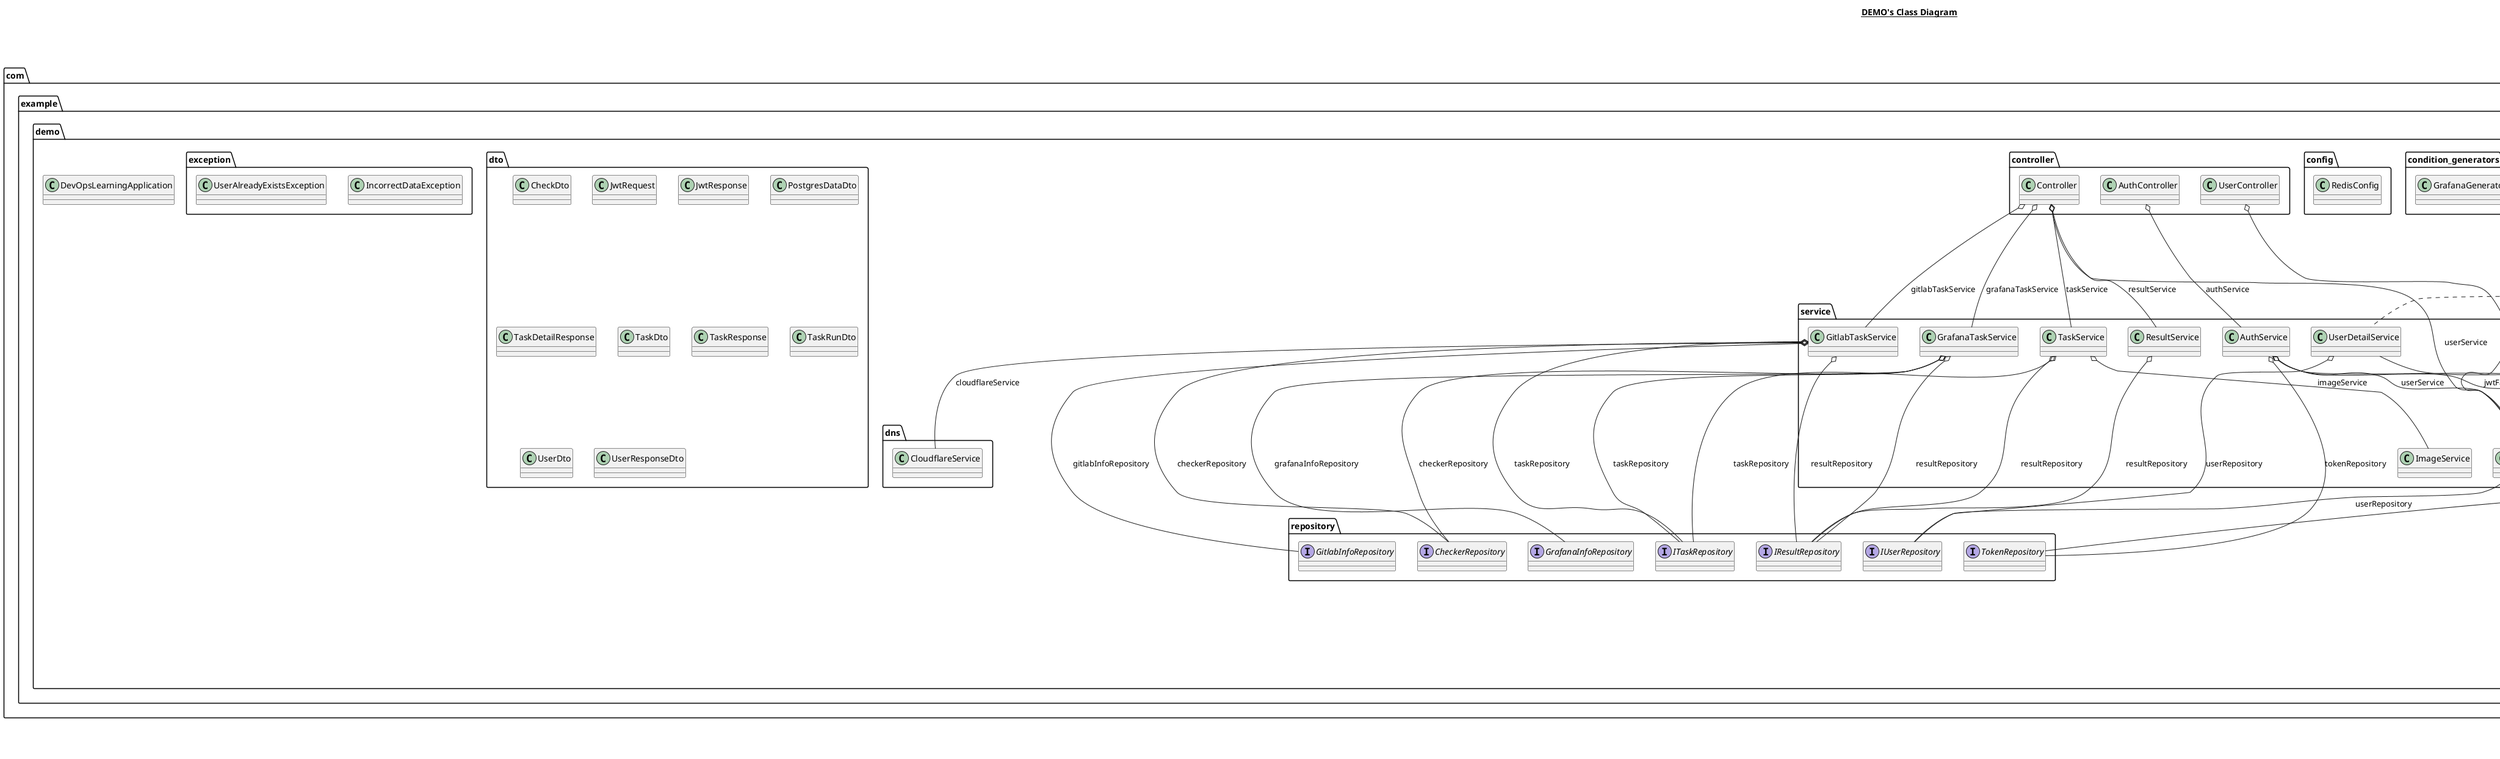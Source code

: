 @startuml

title __DEMO's Class Diagram__\n

  namespace com.example.demo {
    class com.example.demo.DevOpsLearningApplication {
    }
  }
  

  namespace com.example.demo {
    namespace checker {
      enum CheckResult {
      }
    }
  }
  

  namespace com.example.demo {
    namespace checker {
      class com.example.demo.checker.GitlabApiExecutor {
      }
    }
  }
  

  namespace com.example.demo {
    namespace checker {
      class com.example.demo.checker.GitlabChecker {
      }
    }
  }
  

  namespace com.example.demo {
    namespace checker {
      class com.example.demo.checker.GrafanaApiExecutor {
      }
    }
  }
  

  namespace com.example.demo {
    namespace checker {
      class com.example.demo.checker.GrafanaChecker {
      }
    }
  }
  

  namespace com.example.demo {
    namespace checker {
      interface com.example.demo.checker.IChecker {
      }
    }
  }
  

  namespace com.example.demo {
    namespace checker {
      interface com.example.demo.checker.ICheckerData {
      }
    }
  }
  

  namespace com.example.demo {
    namespace checker {
      interface com.example.demo.checker.IPostgresCheckerData {
      }
    }
  }
  

  namespace com.example.demo {
    namespace checker {
      class com.example.demo.checker.PostgresCheckerData {
      }
    }
  }
  

  namespace com.example.demo {
    namespace checker {
      class com.example.demo.checker.SshExecutor {
      }
    }
  }
  

  namespace com.example.demo {
    namespace cloud {
      class com.example.demo.cloud.CloudResult {
      }
    }
  }
  

  namespace com.example.demo {
    namespace cloud {
      class com.example.demo.cloud.CloudService {
      }
    }
  }
  

  namespace com.example.demo {
    namespace condition_generators {
      class com.example.demo.condition_generators.GitlabGenerator {
      }
    }
  }
  

  namespace com.example.demo {
    namespace condition_generators {
      class com.example.demo.condition_generators.GrafanaGenerator {
      }
    }
  }
  

  namespace com.example.demo {
    namespace config {
      class com.example.demo.config.RedisConfig {
      }
    }
  }
  

  namespace com.example.demo {
    namespace controller {
      class com.example.demo.controller.AuthController {
      }
    }
  }
  

  namespace com.example.demo {
    namespace controller {
      class com.example.demo.controller.Controller {
      }
    }
  }
  

  namespace com.example.demo {
    namespace controller {
      class com.example.demo.controller.UserController {
      }
    }
  }
  

  namespace com.example.demo {
    namespace dns {
      class com.example.demo.dns.CloudflareService {
      }
    }
  }
  

  namespace com.example.demo {
    namespace dto {
      class com.example.demo.dto.CheckDto {
      }
    }
  }
  

  namespace com.example.demo {
    namespace dto {
      class com.example.demo.dto.JwtRequest {
      }
    }
  }
  

  namespace com.example.demo {
    namespace dto {
      class com.example.demo.dto.JwtResponse {
      }
    }
  }
  

  namespace com.example.demo {
    namespace dto {
      class com.example.demo.dto.PostgresDataDto {
      }
    }
  }
  

  namespace com.example.demo {
    namespace dto {
      class com.example.demo.dto.TaskDetailResponse {
      }
    }
  }
  

  namespace com.example.demo {
    namespace dto {
      class com.example.demo.dto.TaskDto {
      }
    }
  }
  

  namespace com.example.demo {
    namespace dto {
      class com.example.demo.dto.TaskResponse {
      }
    }
  }
  

  namespace com.example.demo {
    namespace dto {
      class com.example.demo.dto.TaskRunDto {
      }
    }
  }
  

  namespace com.example.demo {
    namespace dto {
      class com.example.demo.dto.UserDto {
      }
    }
  }
  

  namespace com.example.demo {
    namespace dto {
      class com.example.demo.dto.UserResponseDto {
      }
    }
  }
  

  namespace com.example.demo {
    namespace entity {
      class com.example.demo.entity.GitlabTaskInfo {
      }
    }
  }
  

  namespace com.example.demo {
    namespace entity {
      class com.example.demo.entity.GrafanaInfo {
      }
    }
  }
  

  namespace com.example.demo {
    namespace entity {
      class com.example.demo.entity.JwtToken {
      }
    }
  }
  

  namespace com.example.demo {
    namespace entity {
      namespace check_results {
        class com.example.demo.entity.check_results.Check {
        }
      }
    }
  }
  

  namespace com.example.demo {
    namespace entity {
      namespace check_results {
        interface com.example.demo.entity.check_results.IResult {
        }
      }
    }
  }
  

  namespace com.example.demo {
    namespace entity {
      namespace check_results {
        class com.example.demo.entity.check_results.Result {
        }
      }
    }
  }
  

  namespace com.example.demo {
    namespace entity {
      namespace check_results {
        enum State {
        }
      }
    }
  }
  

  namespace com.example.demo {
    namespace entity {
      namespace task {
        interface com.example.demo.entity.task.ITask {
        }
      }
    }
  }
  

  namespace com.example.demo {
    namespace entity {
      namespace task {
        class com.example.demo.entity.task.Task {
        }
      }
    }
  }
  

  namespace com.example.demo {
    namespace entity {
      namespace task {
        enum TaskType {
        }
      }
    }
  }
  

  namespace com.example.demo {
    namespace entity {
      namespace user {
        class com.example.demo.entity.user.JwtTokenPair {
        }
      }
    }
  }
  

  namespace com.example.demo {
    namespace entity {
      namespace user {
        enum Role {
        }
      }
    }
  }
  

  namespace com.example.demo {
    namespace entity {
      namespace user {
        class com.example.demo.entity.user.User {
        }
      }
    }
  }
  

  namespace com.example.demo {
    namespace exception {
      class com.example.demo.exception.IncorrectDataException {
      }
    }
  }
  

  namespace com.example.demo {
    namespace exception {
      class com.example.demo.exception.UserAlreadyExistsException {
      }
    }
  }
  

  namespace com.example.demo {
    namespace repository {
      interface com.example.demo.repository.CheckerRepository {
      }
    }
  }
  

  namespace com.example.demo {
    namespace repository {
      interface com.example.demo.repository.GitlabInfoRepository {
      }
    }
  }
  

  namespace com.example.demo {
    namespace repository {
      interface com.example.demo.repository.GrafanaInfoRepository {
      }
    }
  }
  

  namespace com.example.demo {
    namespace repository {
      interface com.example.demo.repository.IResultRepository {
      }
    }
  }
  

  namespace com.example.demo {
    namespace repository {
      interface com.example.demo.repository.ITaskRepository {
      }
    }
  }
  

  namespace com.example.demo {
    namespace repository {
      interface com.example.demo.repository.IUserRepository {
      }
    }
  }
  

  namespace com.example.demo {
    namespace repository {
      interface com.example.demo.repository.TokenRepository {
      }
    }
  }
  

  namespace com.example.demo {
    namespace security {
      class com.example.demo.security.AuthJwtFilter {
      }
    }
  }
  

  namespace com.example.demo {
    namespace security {
      class com.example.demo.security.JwtFactory {
      }
    }
  }
  

  namespace com.example.demo {
    namespace security {
      class com.example.demo.security.JwtUtil {
      }
    }
  }
  

  namespace com.example.demo {
    namespace security {
      class com.example.demo.security.SecurityConfig {
      }
    }
  }
  

  namespace com.example.demo {
    namespace service {
      class com.example.demo.service.AuthService {
      }
    }
  }
  

  namespace com.example.demo {
    namespace service {
      class com.example.demo.service.GitlabTaskService {
      }
    }
  }
  

  namespace com.example.demo {
    namespace service {
      class com.example.demo.service.GrafanaTaskService {
      }
    }
  }
  

  namespace com.example.demo {
    namespace service {
      class com.example.demo.service.ImageService {
      }
    }
  }
  

  namespace com.example.demo {
    namespace service {
      class com.example.demo.service.ResultService {
      }
    }
  }
  

  namespace com.example.demo {
    namespace service {
      class com.example.demo.service.TaskService {
      }
    }
  }
  

  namespace com.example.demo {
    namespace service {
      class com.example.demo.service.UserDetailService {
      }
    }
  }
  

  namespace com.example.demo {
    namespace service {
      class com.example.demo.service.UserService {
      }
    }
  }
  

  com.example.demo.checker.GitlabChecker o-- com.example.demo.checker.SshExecutor : sshExecutor
  com.example.demo.checker.GrafanaChecker o-- com.example.demo.checker.GrafanaApiExecutor : grafanaApiExecutor
  com.example.demo.checker.GrafanaChecker o-- com.example.demo.checker.SshExecutor : sshExecutor
  com.example.demo.checker.PostgresCheckerData .up.|> com.example.demo.checker.IPostgresCheckerData
  com.example.demo.controller.AuthController o-- com.example.demo.service.AuthService : authService
  com.example.demo.controller.Controller o-- com.example.demo.service.GitlabTaskService : gitlabTaskService
  com.example.demo.controller.Controller o-- com.example.demo.service.GrafanaTaskService : grafanaTaskService
  com.example.demo.controller.Controller o-- com.example.demo.service.ResultService : resultService
  com.example.demo.controller.Controller o-- com.example.demo.service.TaskService : taskService
  com.example.demo.controller.Controller o-- com.example.demo.service.UserService : userService
  com.example.demo.controller.UserController o-- com.example.demo.service.UserService : userService
  com.example.demo.entity.check_results.Result .up.|> com.example.demo.entity.check_results.IResult
  com.example.demo.entity.check_results.Result o-- com.example.demo.entity.check_results.State : state
  com.example.demo.entity.task.Task .up.|> com.example.demo.entity.task.ITask
  com.example.demo.entity.task.Task o-- com.example.demo.entity.task.TaskType : type
  com.example.demo.entity.user.User o-- com.example.demo.entity.user.Role : role
  com.example.demo.security.AuthJwtFilter -up-|> org.springframework.web.filter.OncePerRequestFilter
  com.example.demo.security.AuthJwtFilter o-- com.example.demo.security.JwtUtil : jwtUtil
  com.example.demo.security.AuthJwtFilter o-- com.example.demo.repository.TokenRepository : tokenRepository
  com.example.demo.security.AuthJwtFilter o-- com.example.demo.service.UserDetailService : userDetailsService
  com.example.demo.security.JwtFactory o-- com.example.demo.security.JwtUtil : jwtUtil
  com.example.demo.security.SecurityConfig o-- com.example.demo.security.AuthJwtFilter : authJwtFilter
  com.example.demo.service.AuthService o-- com.example.demo.security.JwtFactory : jwtFactory
  com.example.demo.service.AuthService o-- com.example.demo.security.AuthJwtFilter : jwtFilter
  com.example.demo.service.AuthService o-- com.example.demo.repository.TokenRepository : tokenRepository
  com.example.demo.service.AuthService o-- com.example.demo.service.UserService : userService
  com.example.demo.service.GitlabTaskService o-- com.example.demo.repository.CheckerRepository : checkerRepository
  com.example.demo.service.GitlabTaskService o-- com.example.demo.dns.CloudflareService : cloudflareService
  com.example.demo.service.GitlabTaskService o-- com.example.demo.repository.GitlabInfoRepository : gitlabInfoRepository
  com.example.demo.service.GitlabTaskService o-- com.example.demo.repository.IResultRepository : resultRepository
  com.example.demo.service.GitlabTaskService o-- com.example.demo.repository.ITaskRepository : taskRepository
  com.example.demo.service.GrafanaTaskService o-- com.example.demo.repository.CheckerRepository : checkerRepository
  com.example.demo.service.GrafanaTaskService o-- com.example.demo.repository.GrafanaInfoRepository : grafanaInfoRepository
  com.example.demo.service.GrafanaTaskService o-- com.example.demo.repository.IResultRepository : resultRepository
  com.example.demo.service.GrafanaTaskService o-- com.example.demo.repository.ITaskRepository : taskRepository
  com.example.demo.service.ResultService o-- com.example.demo.repository.IResultRepository : resultRepository
  com.example.demo.service.TaskService o-- com.example.demo.service.ImageService : imageService
  com.example.demo.service.TaskService o-- com.example.demo.repository.IResultRepository : resultRepository
  com.example.demo.service.TaskService o-- com.example.demo.repository.ITaskRepository : taskRepository
  com.example.demo.service.UserDetailService .up.|> org.springframework.security.core.userdetails.UserDetailsService
  com.example.demo.service.UserDetailService o-- com.example.demo.repository.IUserRepository : userRepository
  com.example.demo.service.UserService o-- com.example.demo.repository.IUserRepository : userRepository


right footer


PlantUML diagram generated by SketchIt! (https://bitbucket.org/pmesmeur/sketch.it)
For more information about this tool, please contact philippe.mesmeur@gmail.com
endfooter

@enduml
